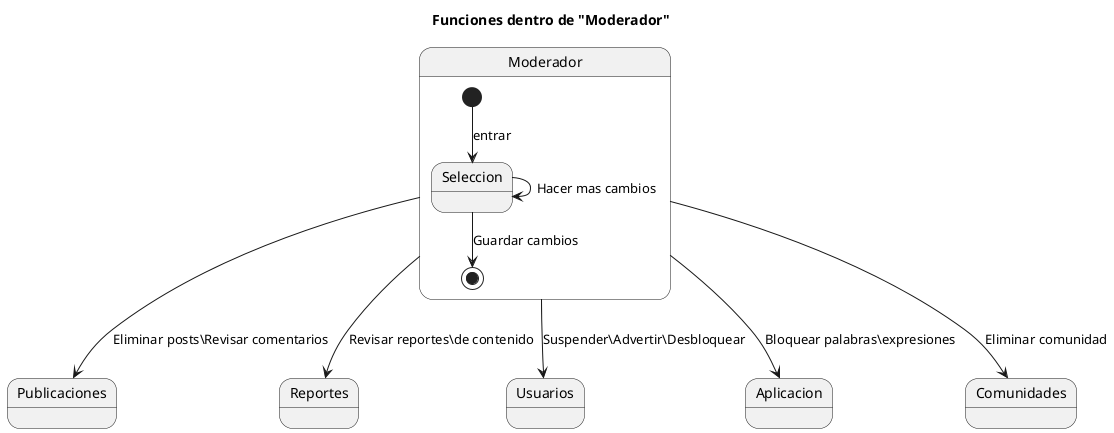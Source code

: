 @startuml
title Funciones dentro de "Moderador"

/' --- Estado compuesto Moderador --- '/
state "Moderador" as Moderador {
    [*] --> Seleccion : entrar
    state Seleccion
    Seleccion --> [*] : Guardar cambios
    Seleccion --> Seleccion : Hacer mas cambios
}

/' --- Acciones que salen del Moderador --- '/
Moderador --> Publicaciones : Eliminar posts\\Revisar comentarios
Moderador --> Reportes      : Revisar reportes\\de contenido
Moderador --> Usuarios      : Suspender\\Advertir\\Desbloquear
Moderador --> Aplicacion    : Bloquear palabras\\expresiones
Moderador --> Comunidades   : Eliminar comunidad

/' --- Destinos (placeholders) --- '/
state Publicaciones
state Reportes
state Usuarios
state Aplicacion
state Comunidades
@enduml
